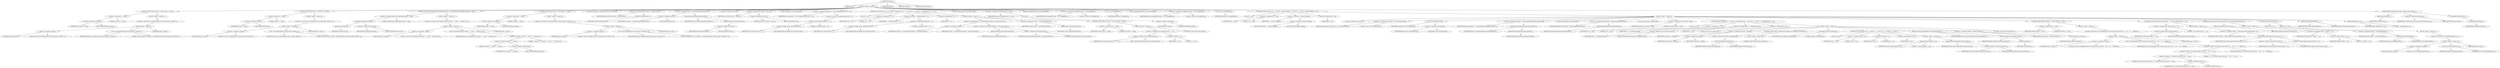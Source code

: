 digraph "execute" {  
"36" [label = <(METHOD,execute)<SUB>55</SUB>> ]
"4" [label = <(PARAM,this)<SUB>55</SUB>> ]
"37" [label = <(BLOCK,&lt;empty&gt;,&lt;empty&gt;)<SUB>55</SUB>> ]
"38" [label = <(CONTROL_STRUCTURE,if (name == null),if (name == null))<SUB>56</SUB>> ]
"39" [label = <(&lt;operator&gt;.equals,name == null)<SUB>56</SUB>> ]
"40" [label = <(&lt;operator&gt;.fieldAccess,this.name)<SUB>56</SUB>> ]
"41" [label = <(IDENTIFIER,this,name == null)<SUB>56</SUB>> ]
"42" [label = <(FIELD_IDENTIFIER,name,name)<SUB>56</SUB>> ]
"43" [label = <(LITERAL,null,name == null)<SUB>56</SUB>> ]
"44" [label = <(BLOCK,&lt;empty&gt;,&lt;empty&gt;)<SUB>56</SUB>> ]
"45" [label = <(&lt;operator&gt;.throw,throw new BuildException(&quot;Missing 'property' attribute!&quot;);)<SUB>57</SUB>> ]
"46" [label = <(BLOCK,&lt;empty&gt;,&lt;empty&gt;)<SUB>57</SUB>> ]
"47" [label = <(&lt;operator&gt;.assignment,&lt;empty&gt;)> ]
"48" [label = <(IDENTIFIER,$obj0,&lt;empty&gt;)> ]
"49" [label = <(&lt;operator&gt;.alloc,new BuildException(&quot;Missing 'property' attribute!&quot;))<SUB>57</SUB>> ]
"50" [label = <(&lt;init&gt;,new BuildException(&quot;Missing 'property' attribute!&quot;))<SUB>57</SUB>> ]
"51" [label = <(IDENTIFIER,$obj0,new BuildException(&quot;Missing 'property' attribute!&quot;))> ]
"52" [label = <(LITERAL,&quot;Missing 'property' attribute!&quot;,new BuildException(&quot;Missing 'property' attribute!&quot;))<SUB>57</SUB>> ]
"53" [label = <(IDENTIFIER,$obj0,&lt;empty&gt;)> ]
"54" [label = <(CONTROL_STRUCTURE,if (dir == null),if (dir == null))<SUB>59</SUB>> ]
"55" [label = <(&lt;operator&gt;.equals,dir == null)<SUB>59</SUB>> ]
"56" [label = <(&lt;operator&gt;.fieldAccess,this.dir)<SUB>59</SUB>> ]
"57" [label = <(IDENTIFIER,this,dir == null)<SUB>59</SUB>> ]
"58" [label = <(FIELD_IDENTIFIER,dir,dir)<SUB>59</SUB>> ]
"59" [label = <(LITERAL,null,dir == null)<SUB>59</SUB>> ]
"60" [label = <(BLOCK,&lt;empty&gt;,&lt;empty&gt;)<SUB>59</SUB>> ]
"61" [label = <(&lt;operator&gt;.throw,throw new BuildException(&quot;Missing 'jarfile' attribute!&quot;);)<SUB>60</SUB>> ]
"62" [label = <(BLOCK,&lt;empty&gt;,&lt;empty&gt;)<SUB>60</SUB>> ]
"63" [label = <(&lt;operator&gt;.assignment,&lt;empty&gt;)> ]
"64" [label = <(IDENTIFIER,$obj1,&lt;empty&gt;)> ]
"65" [label = <(&lt;operator&gt;.alloc,new BuildException(&quot;Missing 'jarfile' attribute!&quot;))<SUB>60</SUB>> ]
"66" [label = <(&lt;init&gt;,new BuildException(&quot;Missing 'jarfile' attribute!&quot;))<SUB>60</SUB>> ]
"67" [label = <(IDENTIFIER,$obj1,new BuildException(&quot;Missing 'jarfile' attribute!&quot;))> ]
"68" [label = <(LITERAL,&quot;Missing 'jarfile' attribute!&quot;,new BuildException(&quot;Missing 'jarfile' attribute!&quot;))<SUB>60</SUB>> ]
"69" [label = <(IDENTIFIER,$obj1,&lt;empty&gt;)> ]
"70" [label = <(CONTROL_STRUCTURE,if (getProject().getProperty(name) != null),if (getProject().getProperty(name) != null))<SUB>62</SUB>> ]
"71" [label = <(&lt;operator&gt;.notEquals,getProject().getProperty(name) != null)<SUB>62</SUB>> ]
"72" [label = <(getProperty,getProperty(name))<SUB>62</SUB>> ]
"73" [label = <(getProject,getProject())<SUB>62</SUB>> ]
"3" [label = <(IDENTIFIER,this,getProject())<SUB>62</SUB>> ]
"74" [label = <(&lt;operator&gt;.fieldAccess,this.name)<SUB>62</SUB>> ]
"75" [label = <(IDENTIFIER,this,getProperty(name))<SUB>62</SUB>> ]
"76" [label = <(FIELD_IDENTIFIER,name,name)<SUB>62</SUB>> ]
"77" [label = <(LITERAL,null,getProject().getProperty(name) != null)<SUB>62</SUB>> ]
"78" [label = <(BLOCK,&lt;empty&gt;,&lt;empty&gt;)<SUB>62</SUB>> ]
"79" [label = <(&lt;operator&gt;.throw,throw new BuildException(&quot;Property '&quot; + name + &quot;' already set!&quot;);)<SUB>63</SUB>> ]
"80" [label = <(BLOCK,&lt;empty&gt;,&lt;empty&gt;)<SUB>63</SUB>> ]
"81" [label = <(&lt;operator&gt;.assignment,&lt;empty&gt;)> ]
"82" [label = <(IDENTIFIER,$obj2,&lt;empty&gt;)> ]
"83" [label = <(&lt;operator&gt;.alloc,new BuildException(&quot;Property '&quot; + name + &quot;' already set!&quot;))<SUB>63</SUB>> ]
"84" [label = <(&lt;init&gt;,new BuildException(&quot;Property '&quot; + name + &quot;' already set!&quot;))<SUB>63</SUB>> ]
"85" [label = <(IDENTIFIER,$obj2,new BuildException(&quot;Property '&quot; + name + &quot;' already set!&quot;))> ]
"86" [label = <(&lt;operator&gt;.addition,&quot;Property '&quot; + name + &quot;' already set!&quot;)<SUB>63</SUB>> ]
"87" [label = <(&lt;operator&gt;.addition,&quot;Property '&quot; + name)<SUB>63</SUB>> ]
"88" [label = <(LITERAL,&quot;Property '&quot;,&quot;Property '&quot; + name)<SUB>63</SUB>> ]
"89" [label = <(&lt;operator&gt;.fieldAccess,this.name)<SUB>63</SUB>> ]
"90" [label = <(IDENTIFIER,this,&quot;Property '&quot; + name)<SUB>63</SUB>> ]
"91" [label = <(FIELD_IDENTIFIER,name,name)<SUB>63</SUB>> ]
"92" [label = <(LITERAL,&quot;' already set!&quot;,&quot;Property '&quot; + name + &quot;' already set!&quot;)<SUB>63</SUB>> ]
"93" [label = <(IDENTIFIER,$obj2,&lt;empty&gt;)> ]
"94" [label = <(CONTROL_STRUCTURE,if (path == null),if (path == null))<SUB>65</SUB>> ]
"95" [label = <(&lt;operator&gt;.equals,path == null)<SUB>65</SUB>> ]
"96" [label = <(&lt;operator&gt;.fieldAccess,this.path)<SUB>65</SUB>> ]
"97" [label = <(IDENTIFIER,this,path == null)<SUB>65</SUB>> ]
"98" [label = <(FIELD_IDENTIFIER,path,path)<SUB>65</SUB>> ]
"99" [label = <(LITERAL,null,path == null)<SUB>65</SUB>> ]
"100" [label = <(BLOCK,&lt;empty&gt;,&lt;empty&gt;)<SUB>65</SUB>> ]
"101" [label = <(&lt;operator&gt;.throw,throw new BuildException(&quot;Missing nested &lt;classpath&gt;!&quot;);)<SUB>66</SUB>> ]
"102" [label = <(BLOCK,&lt;empty&gt;,&lt;empty&gt;)<SUB>66</SUB>> ]
"103" [label = <(&lt;operator&gt;.assignment,&lt;empty&gt;)> ]
"104" [label = <(IDENTIFIER,$obj3,&lt;empty&gt;)> ]
"105" [label = <(&lt;operator&gt;.alloc,new BuildException(&quot;Missing nested &lt;classpath&gt;!&quot;))<SUB>66</SUB>> ]
"106" [label = <(&lt;init&gt;,new BuildException(&quot;Missing nested &lt;classpath&gt;!&quot;))<SUB>66</SUB>> ]
"107" [label = <(IDENTIFIER,$obj3,new BuildException(&quot;Missing nested &lt;classpath&gt;!&quot;))> ]
"108" [label = <(LITERAL,&quot;Missing nested &lt;classpath&gt;!&quot;,new BuildException(&quot;Missing nested &lt;classpath&gt;!&quot;))<SUB>66</SUB>> ]
"109" [label = <(IDENTIFIER,$obj3,&lt;empty&gt;)> ]
"110" [label = <(LOCAL,FileUtils fileUtils: org.apache.tools.ant.util.FileUtils)> ]
"111" [label = <(&lt;operator&gt;.assignment,FileUtils fileUtils = getFileUtils())<SUB>70</SUB>> ]
"112" [label = <(IDENTIFIER,fileUtils,FileUtils fileUtils = getFileUtils())<SUB>70</SUB>> ]
"113" [label = <(getFileUtils,getFileUtils())<SUB>70</SUB>> ]
"114" [label = <(IDENTIFIER,FileUtils,getFileUtils())<SUB>70</SUB>> ]
"115" [label = <(&lt;operator&gt;.assignment,this.dir = normalize(dir.getAbsolutePath()))<SUB>71</SUB>> ]
"116" [label = <(&lt;operator&gt;.fieldAccess,this.dir)<SUB>71</SUB>> ]
"117" [label = <(IDENTIFIER,this,this.dir = normalize(dir.getAbsolutePath()))<SUB>71</SUB>> ]
"118" [label = <(FIELD_IDENTIFIER,dir,dir)<SUB>71</SUB>> ]
"119" [label = <(normalize,normalize(dir.getAbsolutePath()))<SUB>71</SUB>> ]
"120" [label = <(IDENTIFIER,fileUtils,normalize(dir.getAbsolutePath()))<SUB>71</SUB>> ]
"121" [label = <(getAbsolutePath,dir.getAbsolutePath())<SUB>71</SUB>> ]
"122" [label = <(&lt;operator&gt;.fieldAccess,this.dir)<SUB>71</SUB>> ]
"123" [label = <(IDENTIFIER,this,dir.getAbsolutePath())<SUB>71</SUB>> ]
"124" [label = <(FIELD_IDENTIFIER,dir,dir)<SUB>71</SUB>> ]
"125" [label = <(LOCAL,File currDir: java.io.File)> ]
"126" [label = <(&lt;operator&gt;.assignment,File currDir = this.dir)<SUB>75</SUB>> ]
"127" [label = <(IDENTIFIER,currDir,File currDir = this.dir)<SUB>75</SUB>> ]
"128" [label = <(&lt;operator&gt;.fieldAccess,this.dir)<SUB>75</SUB>> ]
"129" [label = <(IDENTIFIER,this,File currDir = this.dir)<SUB>75</SUB>> ]
"130" [label = <(FIELD_IDENTIFIER,dir,dir)<SUB>75</SUB>> ]
"131" [label = <(LOCAL,String[] dirs: java.lang.String[])> ]
"132" [label = <(&lt;operator&gt;.assignment,String[] dirs = new String[maxParentLevels + 1])<SUB>76</SUB>> ]
"133" [label = <(IDENTIFIER,dirs,String[] dirs = new String[maxParentLevels + 1])<SUB>76</SUB>> ]
"134" [label = <(&lt;operator&gt;.alloc,new String[maxParentLevels + 1])> ]
"135" [label = <(&lt;operator&gt;.addition,maxParentLevels + 1)<SUB>76</SUB>> ]
"136" [label = <(&lt;operator&gt;.fieldAccess,this.maxParentLevels)<SUB>76</SUB>> ]
"137" [label = <(IDENTIFIER,this,maxParentLevels + 1)<SUB>76</SUB>> ]
"138" [label = <(FIELD_IDENTIFIER,maxParentLevels,maxParentLevels)<SUB>76</SUB>> ]
"139" [label = <(LITERAL,1,maxParentLevels + 1)<SUB>76</SUB>> ]
"140" [label = <(CONTROL_STRUCTURE,for (int i = 0; Some(i &lt; maxParentLevels + 1); ++i),for (int i = 0; Some(i &lt; maxParentLevels + 1); ++i))<SUB>77</SUB>> ]
"141" [label = <(LOCAL,int i: int)> ]
"142" [label = <(&lt;operator&gt;.assignment,int i = 0)<SUB>77</SUB>> ]
"143" [label = <(IDENTIFIER,i,int i = 0)<SUB>77</SUB>> ]
"144" [label = <(LITERAL,0,int i = 0)<SUB>77</SUB>> ]
"145" [label = <(&lt;operator&gt;.lessThan,i &lt; maxParentLevels + 1)<SUB>77</SUB>> ]
"146" [label = <(IDENTIFIER,i,i &lt; maxParentLevels + 1)<SUB>77</SUB>> ]
"147" [label = <(&lt;operator&gt;.addition,maxParentLevels + 1)<SUB>77</SUB>> ]
"148" [label = <(&lt;operator&gt;.fieldAccess,this.maxParentLevels)<SUB>77</SUB>> ]
"149" [label = <(IDENTIFIER,this,maxParentLevels + 1)<SUB>77</SUB>> ]
"150" [label = <(FIELD_IDENTIFIER,maxParentLevels,maxParentLevels)<SUB>77</SUB>> ]
"151" [label = <(LITERAL,1,maxParentLevels + 1)<SUB>77</SUB>> ]
"152" [label = <(&lt;operator&gt;.preIncrement,++i)<SUB>77</SUB>> ]
"153" [label = <(IDENTIFIER,i,++i)<SUB>77</SUB>> ]
"154" [label = <(BLOCK,&lt;empty&gt;,&lt;empty&gt;)<SUB>77</SUB>> ]
"155" [label = <(&lt;operator&gt;.assignment,dirs[i] = currDir.getAbsolutePath() + File.separatorChar)<SUB>78</SUB>> ]
"156" [label = <(&lt;operator&gt;.indexAccess,dirs[i])<SUB>78</SUB>> ]
"157" [label = <(IDENTIFIER,dirs,dirs[i] = currDir.getAbsolutePath() + File.separatorChar)<SUB>78</SUB>> ]
"158" [label = <(IDENTIFIER,i,dirs[i] = currDir.getAbsolutePath() + File.separatorChar)<SUB>78</SUB>> ]
"159" [label = <(&lt;operator&gt;.addition,currDir.getAbsolutePath() + File.separatorChar)<SUB>78</SUB>> ]
"160" [label = <(getAbsolutePath,currDir.getAbsolutePath())<SUB>78</SUB>> ]
"161" [label = <(IDENTIFIER,currDir,currDir.getAbsolutePath())<SUB>78</SUB>> ]
"162" [label = <(&lt;operator&gt;.fieldAccess,File.separatorChar)<SUB>78</SUB>> ]
"163" [label = <(IDENTIFIER,File,currDir.getAbsolutePath() + File.separatorChar)<SUB>78</SUB>> ]
"164" [label = <(FIELD_IDENTIFIER,separatorChar,separatorChar)<SUB>78</SUB>> ]
"165" [label = <(&lt;operator&gt;.assignment,currDir = currDir.getParentFile())<SUB>79</SUB>> ]
"166" [label = <(IDENTIFIER,currDir,currDir = currDir.getParentFile())<SUB>79</SUB>> ]
"167" [label = <(getParentFile,currDir.getParentFile())<SUB>79</SUB>> ]
"168" [label = <(IDENTIFIER,currDir,currDir.getParentFile())<SUB>79</SUB>> ]
"169" [label = <(CONTROL_STRUCTURE,if (currDir == null),if (currDir == null))<SUB>80</SUB>> ]
"170" [label = <(&lt;operator&gt;.equals,currDir == null)<SUB>80</SUB>> ]
"171" [label = <(IDENTIFIER,currDir,currDir == null)<SUB>80</SUB>> ]
"172" [label = <(LITERAL,null,currDir == null)<SUB>80</SUB>> ]
"173" [label = <(BLOCK,&lt;empty&gt;,&lt;empty&gt;)<SUB>80</SUB>> ]
"174" [label = <(&lt;operator&gt;.assignment,this.maxParentLevels = i + 1)<SUB>81</SUB>> ]
"175" [label = <(&lt;operator&gt;.fieldAccess,this.maxParentLevels)<SUB>81</SUB>> ]
"176" [label = <(IDENTIFIER,this,this.maxParentLevels = i + 1)<SUB>81</SUB>> ]
"177" [label = <(FIELD_IDENTIFIER,maxParentLevels,maxParentLevels)<SUB>81</SUB>> ]
"178" [label = <(&lt;operator&gt;.addition,i + 1)<SUB>81</SUB>> ]
"179" [label = <(IDENTIFIER,i,i + 1)<SUB>81</SUB>> ]
"180" [label = <(LITERAL,1,i + 1)<SUB>81</SUB>> ]
"181" [label = <(CONTROL_STRUCTURE,break;,break;)<SUB>82</SUB>> ]
"182" [label = <(LOCAL,String[] elements: java.lang.String[])> ]
"183" [label = <(&lt;operator&gt;.assignment,String[] elements = list())<SUB>86</SUB>> ]
"184" [label = <(IDENTIFIER,elements,String[] elements = list())<SUB>86</SUB>> ]
"185" [label = <(list,list())<SUB>86</SUB>> ]
"186" [label = <(&lt;operator&gt;.fieldAccess,this.path)<SUB>86</SUB>> ]
"187" [label = <(IDENTIFIER,this,list())<SUB>86</SUB>> ]
"188" [label = <(FIELD_IDENTIFIER,path,path)<SUB>86</SUB>> ]
"6" [label = <(LOCAL,StringBuffer buffer: java.lang.StringBuffer)> ]
"189" [label = <(&lt;operator&gt;.assignment,StringBuffer buffer = new StringBuffer())<SUB>87</SUB>> ]
"190" [label = <(IDENTIFIER,buffer,StringBuffer buffer = new StringBuffer())<SUB>87</SUB>> ]
"191" [label = <(&lt;operator&gt;.alloc,new StringBuffer())<SUB>87</SUB>> ]
"192" [label = <(&lt;init&gt;,new StringBuffer())<SUB>87</SUB>> ]
"5" [label = <(IDENTIFIER,buffer,new StringBuffer())<SUB>87</SUB>> ]
"8" [label = <(LOCAL,StringBuffer element: java.lang.StringBuffer)> ]
"193" [label = <(&lt;operator&gt;.assignment,StringBuffer element = new StringBuffer())<SUB>88</SUB>> ]
"194" [label = <(IDENTIFIER,element,StringBuffer element = new StringBuffer())<SUB>88</SUB>> ]
"195" [label = <(&lt;operator&gt;.alloc,new StringBuffer())<SUB>88</SUB>> ]
"196" [label = <(&lt;init&gt;,new StringBuffer())<SUB>88</SUB>> ]
"7" [label = <(IDENTIFIER,element,new StringBuffer())<SUB>88</SUB>> ]
"197" [label = <(CONTROL_STRUCTURE,for (int i = 0; Some(i &lt; elements.length); ++i),for (int i = 0; Some(i &lt; elements.length); ++i))<SUB>89</SUB>> ]
"198" [label = <(LOCAL,int i: int)> ]
"199" [label = <(&lt;operator&gt;.assignment,int i = 0)<SUB>89</SUB>> ]
"200" [label = <(IDENTIFIER,i,int i = 0)<SUB>89</SUB>> ]
"201" [label = <(LITERAL,0,int i = 0)<SUB>89</SUB>> ]
"202" [label = <(&lt;operator&gt;.lessThan,i &lt; elements.length)<SUB>89</SUB>> ]
"203" [label = <(IDENTIFIER,i,i &lt; elements.length)<SUB>89</SUB>> ]
"204" [label = <(&lt;operator&gt;.fieldAccess,elements.length)<SUB>89</SUB>> ]
"205" [label = <(IDENTIFIER,elements,i &lt; elements.length)<SUB>89</SUB>> ]
"206" [label = <(FIELD_IDENTIFIER,length,length)<SUB>89</SUB>> ]
"207" [label = <(&lt;operator&gt;.preIncrement,++i)<SUB>89</SUB>> ]
"208" [label = <(IDENTIFIER,i,++i)<SUB>89</SUB>> ]
"209" [label = <(BLOCK,&lt;empty&gt;,&lt;empty&gt;)<SUB>89</SUB>> ]
"10" [label = <(LOCAL,File pathEntry: java.io.File)> ]
"210" [label = <(&lt;operator&gt;.assignment,File pathEntry = new File(elements[i]))<SUB>91</SUB>> ]
"211" [label = <(IDENTIFIER,pathEntry,File pathEntry = new File(elements[i]))<SUB>91</SUB>> ]
"212" [label = <(&lt;operator&gt;.alloc,new File(elements[i]))<SUB>91</SUB>> ]
"213" [label = <(&lt;init&gt;,new File(elements[i]))<SUB>91</SUB>> ]
"9" [label = <(IDENTIFIER,pathEntry,new File(elements[i]))<SUB>91</SUB>> ]
"214" [label = <(&lt;operator&gt;.indexAccess,elements[i])<SUB>91</SUB>> ]
"215" [label = <(IDENTIFIER,elements,new File(elements[i]))<SUB>91</SUB>> ]
"216" [label = <(IDENTIFIER,i,new File(elements[i]))<SUB>91</SUB>> ]
"217" [label = <(&lt;operator&gt;.assignment,pathEntry = normalize(pathEntry.getAbsolutePath()))<SUB>92</SUB>> ]
"218" [label = <(IDENTIFIER,pathEntry,pathEntry = normalize(pathEntry.getAbsolutePath()))<SUB>92</SUB>> ]
"219" [label = <(normalize,normalize(pathEntry.getAbsolutePath()))<SUB>92</SUB>> ]
"220" [label = <(IDENTIFIER,fileUtils,normalize(pathEntry.getAbsolutePath()))<SUB>92</SUB>> ]
"221" [label = <(getAbsolutePath,pathEntry.getAbsolutePath())<SUB>92</SUB>> ]
"222" [label = <(IDENTIFIER,pathEntry,pathEntry.getAbsolutePath())<SUB>92</SUB>> ]
"223" [label = <(LOCAL,String fullPath: java.lang.String)> ]
"224" [label = <(&lt;operator&gt;.assignment,String fullPath = pathEntry.getAbsolutePath())<SUB>93</SUB>> ]
"225" [label = <(IDENTIFIER,fullPath,String fullPath = pathEntry.getAbsolutePath())<SUB>93</SUB>> ]
"226" [label = <(getAbsolutePath,pathEntry.getAbsolutePath())<SUB>93</SUB>> ]
"227" [label = <(IDENTIFIER,pathEntry,pathEntry.getAbsolutePath())<SUB>93</SUB>> ]
"228" [label = <(LOCAL,String relPath: java.lang.String)> ]
"229" [label = <(&lt;operator&gt;.assignment,String relPath = null)<SUB>97</SUB>> ]
"230" [label = <(IDENTIFIER,relPath,String relPath = null)<SUB>97</SUB>> ]
"231" [label = <(LITERAL,null,String relPath = null)<SUB>97</SUB>> ]
"232" [label = <(CONTROL_STRUCTURE,for (int j = 0; Some(j &lt;= maxParentLevels); ++j),for (int j = 0; Some(j &lt;= maxParentLevels); ++j))<SUB>98</SUB>> ]
"233" [label = <(LOCAL,int j: int)> ]
"234" [label = <(&lt;operator&gt;.assignment,int j = 0)<SUB>98</SUB>> ]
"235" [label = <(IDENTIFIER,j,int j = 0)<SUB>98</SUB>> ]
"236" [label = <(LITERAL,0,int j = 0)<SUB>98</SUB>> ]
"237" [label = <(&lt;operator&gt;.lessEqualsThan,j &lt;= maxParentLevels)<SUB>98</SUB>> ]
"238" [label = <(IDENTIFIER,j,j &lt;= maxParentLevels)<SUB>98</SUB>> ]
"239" [label = <(&lt;operator&gt;.fieldAccess,this.maxParentLevels)<SUB>98</SUB>> ]
"240" [label = <(IDENTIFIER,this,j &lt;= maxParentLevels)<SUB>98</SUB>> ]
"241" [label = <(FIELD_IDENTIFIER,maxParentLevels,maxParentLevels)<SUB>98</SUB>> ]
"242" [label = <(&lt;operator&gt;.preIncrement,++j)<SUB>98</SUB>> ]
"243" [label = <(IDENTIFIER,j,++j)<SUB>98</SUB>> ]
"244" [label = <(BLOCK,&lt;empty&gt;,&lt;empty&gt;)<SUB>98</SUB>> ]
"245" [label = <(LOCAL,String dir: java.lang.String)> ]
"246" [label = <(&lt;operator&gt;.assignment,String dir = dirs[j])<SUB>99</SUB>> ]
"247" [label = <(IDENTIFIER,dir,String dir = dirs[j])<SUB>99</SUB>> ]
"248" [label = <(&lt;operator&gt;.indexAccess,dirs[j])<SUB>99</SUB>> ]
"249" [label = <(IDENTIFIER,dirs,String dir = dirs[j])<SUB>99</SUB>> ]
"250" [label = <(IDENTIFIER,j,String dir = dirs[j])<SUB>99</SUB>> ]
"251" [label = <(CONTROL_STRUCTURE,if (!fullPath.startsWith(dir)),if (!fullPath.startsWith(dir)))<SUB>100</SUB>> ]
"252" [label = <(&lt;operator&gt;.logicalNot,!fullPath.startsWith(dir))<SUB>100</SUB>> ]
"253" [label = <(startsWith,fullPath.startsWith(dir))<SUB>100</SUB>> ]
"254" [label = <(IDENTIFIER,fullPath,fullPath.startsWith(dir))<SUB>100</SUB>> ]
"255" [label = <(IDENTIFIER,dir,fullPath.startsWith(dir))<SUB>100</SUB>> ]
"256" [label = <(BLOCK,&lt;empty&gt;,&lt;empty&gt;)<SUB>100</SUB>> ]
"257" [label = <(CONTROL_STRUCTURE,continue;,continue;)<SUB>101</SUB>> ]
"258" [label = <(setLength,element.setLength(0))<SUB>106</SUB>> ]
"259" [label = <(IDENTIFIER,element,element.setLength(0))<SUB>106</SUB>> ]
"260" [label = <(LITERAL,0,element.setLength(0))<SUB>106</SUB>> ]
"261" [label = <(CONTROL_STRUCTURE,for (int k = 0; Some(k &lt; j); ++k),for (int k = 0; Some(k &lt; j); ++k))<SUB>107</SUB>> ]
"262" [label = <(LOCAL,int k: int)> ]
"263" [label = <(&lt;operator&gt;.assignment,int k = 0)<SUB>107</SUB>> ]
"264" [label = <(IDENTIFIER,k,int k = 0)<SUB>107</SUB>> ]
"265" [label = <(LITERAL,0,int k = 0)<SUB>107</SUB>> ]
"266" [label = <(&lt;operator&gt;.lessThan,k &lt; j)<SUB>107</SUB>> ]
"267" [label = <(IDENTIFIER,k,k &lt; j)<SUB>107</SUB>> ]
"268" [label = <(IDENTIFIER,j,k &lt; j)<SUB>107</SUB>> ]
"269" [label = <(&lt;operator&gt;.preIncrement,++k)<SUB>107</SUB>> ]
"270" [label = <(IDENTIFIER,k,++k)<SUB>107</SUB>> ]
"271" [label = <(BLOCK,&lt;empty&gt;,&lt;empty&gt;)<SUB>107</SUB>> ]
"272" [label = <(append,element.append(&quot;..&quot;))<SUB>108</SUB>> ]
"273" [label = <(IDENTIFIER,element,element.append(&quot;..&quot;))<SUB>108</SUB>> ]
"274" [label = <(LITERAL,&quot;..&quot;,element.append(&quot;..&quot;))<SUB>108</SUB>> ]
"275" [label = <(append,element.append(File.separatorChar))<SUB>109</SUB>> ]
"276" [label = <(IDENTIFIER,element,element.append(File.separatorChar))<SUB>109</SUB>> ]
"277" [label = <(&lt;operator&gt;.fieldAccess,File.separatorChar)<SUB>109</SUB>> ]
"278" [label = <(IDENTIFIER,File,element.append(File.separatorChar))<SUB>109</SUB>> ]
"279" [label = <(FIELD_IDENTIFIER,separatorChar,separatorChar)<SUB>109</SUB>> ]
"280" [label = <(append,element.append(fullPath.substring(dir.length())))<SUB>111</SUB>> ]
"281" [label = <(IDENTIFIER,element,element.append(fullPath.substring(dir.length())))<SUB>111</SUB>> ]
"282" [label = <(substring,fullPath.substring(dir.length()))<SUB>111</SUB>> ]
"283" [label = <(IDENTIFIER,fullPath,fullPath.substring(dir.length()))<SUB>111</SUB>> ]
"284" [label = <(length,dir.length())<SUB>111</SUB>> ]
"285" [label = <(IDENTIFIER,dir,dir.length())<SUB>111</SUB>> ]
"286" [label = <(&lt;operator&gt;.assignment,relPath = element.toString())<SUB>112</SUB>> ]
"287" [label = <(IDENTIFIER,relPath,relPath = element.toString())<SUB>112</SUB>> ]
"288" [label = <(toString,element.toString())<SUB>112</SUB>> ]
"289" [label = <(IDENTIFIER,element,element.toString())<SUB>112</SUB>> ]
"290" [label = <(CONTROL_STRUCTURE,break;,break;)<SUB>113</SUB>> ]
"291" [label = <(CONTROL_STRUCTURE,if (relPath == null),if (relPath == null))<SUB>117</SUB>> ]
"292" [label = <(&lt;operator&gt;.equals,relPath == null)<SUB>117</SUB>> ]
"293" [label = <(IDENTIFIER,relPath,relPath == null)<SUB>117</SUB>> ]
"294" [label = <(LITERAL,null,relPath == null)<SUB>117</SUB>> ]
"295" [label = <(BLOCK,&lt;empty&gt;,&lt;empty&gt;)<SUB>117</SUB>> ]
"296" [label = <(&lt;operator&gt;.throw,throw new BuildException(&quot;No suitable relative path from &quot; + dir + &quot; to &quot; + fullPath);)<SUB>118</SUB>> ]
"297" [label = <(BLOCK,&lt;empty&gt;,&lt;empty&gt;)<SUB>118</SUB>> ]
"298" [label = <(&lt;operator&gt;.assignment,&lt;empty&gt;)> ]
"299" [label = <(IDENTIFIER,$obj7,&lt;empty&gt;)> ]
"300" [label = <(&lt;operator&gt;.alloc,new BuildException(&quot;No suitable relative path from &quot; + dir + &quot; to &quot; + fullPath))<SUB>118</SUB>> ]
"301" [label = <(&lt;init&gt;,new BuildException(&quot;No suitable relative path from &quot; + dir + &quot; to &quot; + fullPath))<SUB>118</SUB>> ]
"302" [label = <(IDENTIFIER,$obj7,new BuildException(&quot;No suitable relative path from &quot; + dir + &quot; to &quot; + fullPath))> ]
"303" [label = <(&lt;operator&gt;.addition,&quot;No suitable relative path from &quot; + dir + &quot; to &quot; + fullPath)<SUB>119</SUB>> ]
"304" [label = <(&lt;operator&gt;.addition,&quot;No suitable relative path from &quot; + dir + &quot; to &quot;)<SUB>119</SUB>> ]
"305" [label = <(&lt;operator&gt;.addition,&quot;No suitable relative path from &quot; + dir)<SUB>119</SUB>> ]
"306" [label = <(LITERAL,&quot;No suitable relative path from &quot;,&quot;No suitable relative path from &quot; + dir)<SUB>119</SUB>> ]
"307" [label = <(&lt;operator&gt;.fieldAccess,this.dir)<SUB>120</SUB>> ]
"308" [label = <(IDENTIFIER,this,&quot;No suitable relative path from &quot; + dir)<SUB>120</SUB>> ]
"309" [label = <(FIELD_IDENTIFIER,dir,dir)<SUB>120</SUB>> ]
"310" [label = <(LITERAL,&quot; to &quot;,&quot;No suitable relative path from &quot; + dir + &quot; to &quot;)<SUB>120</SUB>> ]
"311" [label = <(IDENTIFIER,fullPath,&quot;No suitable relative path from &quot; + dir + &quot; to &quot; + fullPath)<SUB>120</SUB>> ]
"312" [label = <(IDENTIFIER,$obj7,&lt;empty&gt;)> ]
"313" [label = <(CONTROL_STRUCTURE,if (File.separatorChar != '/'),if (File.separatorChar != '/'))<SUB>126</SUB>> ]
"314" [label = <(&lt;operator&gt;.notEquals,File.separatorChar != '/')<SUB>126</SUB>> ]
"315" [label = <(&lt;operator&gt;.fieldAccess,File.separatorChar)<SUB>126</SUB>> ]
"316" [label = <(IDENTIFIER,File,File.separatorChar != '/')<SUB>126</SUB>> ]
"317" [label = <(FIELD_IDENTIFIER,separatorChar,separatorChar)<SUB>126</SUB>> ]
"318" [label = <(LITERAL,'/',File.separatorChar != '/')<SUB>126</SUB>> ]
"319" [label = <(BLOCK,&lt;empty&gt;,&lt;empty&gt;)<SUB>126</SUB>> ]
"320" [label = <(&lt;operator&gt;.assignment,relPath = relPath.replace(File.separatorChar, '/'))<SUB>127</SUB>> ]
"321" [label = <(IDENTIFIER,relPath,relPath = relPath.replace(File.separatorChar, '/'))<SUB>127</SUB>> ]
"322" [label = <(replace,relPath.replace(File.separatorChar, '/'))<SUB>127</SUB>> ]
"323" [label = <(IDENTIFIER,relPath,relPath.replace(File.separatorChar, '/'))<SUB>127</SUB>> ]
"324" [label = <(&lt;operator&gt;.fieldAccess,File.separatorChar)<SUB>127</SUB>> ]
"325" [label = <(IDENTIFIER,File,relPath.replace(File.separatorChar, '/'))<SUB>127</SUB>> ]
"326" [label = <(FIELD_IDENTIFIER,separatorChar,separatorChar)<SUB>127</SUB>> ]
"327" [label = <(LITERAL,'/',relPath.replace(File.separatorChar, '/'))<SUB>127</SUB>> ]
"328" [label = <(CONTROL_STRUCTURE,if (pathEntry.isDirectory()),if (pathEntry.isDirectory()))<SUB>129</SUB>> ]
"329" [label = <(isDirectory,pathEntry.isDirectory())<SUB>129</SUB>> ]
"330" [label = <(IDENTIFIER,pathEntry,pathEntry.isDirectory())<SUB>129</SUB>> ]
"331" [label = <(BLOCK,&lt;empty&gt;,&lt;empty&gt;)<SUB>129</SUB>> ]
"332" [label = <(&lt;operator&gt;.assignment,relPath = relPath + '/')<SUB>130</SUB>> ]
"333" [label = <(IDENTIFIER,relPath,relPath = relPath + '/')<SUB>130</SUB>> ]
"334" [label = <(&lt;operator&gt;.addition,relPath + '/')<SUB>130</SUB>> ]
"335" [label = <(IDENTIFIER,relPath,relPath + '/')<SUB>130</SUB>> ]
"336" [label = <(LITERAL,'/',relPath + '/')<SUB>130</SUB>> ]
"337" [label = <(CONTROL_STRUCTURE,try,try)<SUB>132</SUB>> ]
"338" [label = <(BLOCK,try,try)<SUB>132</SUB>> ]
"339" [label = <(&lt;operator&gt;.assignment,relPath = encodeURI(relPath))<SUB>133</SUB>> ]
"340" [label = <(IDENTIFIER,relPath,relPath = encodeURI(relPath))<SUB>133</SUB>> ]
"341" [label = <(encodeURI,encodeURI(relPath))<SUB>133</SUB>> ]
"342" [label = <(IDENTIFIER,Locator,encodeURI(relPath))<SUB>133</SUB>> ]
"343" [label = <(IDENTIFIER,relPath,encodeURI(relPath))<SUB>133</SUB>> ]
"344" [label = <(BLOCK,catch,catch)> ]
"345" [label = <(BLOCK,&lt;empty&gt;,&lt;empty&gt;)<SUB>134</SUB>> ]
"346" [label = <(&lt;operator&gt;.throw,throw new BuildException(exc);)<SUB>135</SUB>> ]
"347" [label = <(BLOCK,&lt;empty&gt;,&lt;empty&gt;)<SUB>135</SUB>> ]
"348" [label = <(&lt;operator&gt;.assignment,&lt;empty&gt;)> ]
"349" [label = <(IDENTIFIER,$obj8,&lt;empty&gt;)> ]
"350" [label = <(&lt;operator&gt;.alloc,new BuildException(exc))<SUB>135</SUB>> ]
"351" [label = <(&lt;init&gt;,new BuildException(exc))<SUB>135</SUB>> ]
"352" [label = <(IDENTIFIER,$obj8,new BuildException(exc))> ]
"353" [label = <(IDENTIFIER,exc,new BuildException(exc))<SUB>135</SUB>> ]
"354" [label = <(IDENTIFIER,$obj8,&lt;empty&gt;)> ]
"355" [label = <(append,buffer.append(relPath))<SUB>137</SUB>> ]
"356" [label = <(IDENTIFIER,buffer,buffer.append(relPath))<SUB>137</SUB>> ]
"357" [label = <(IDENTIFIER,relPath,buffer.append(relPath))<SUB>137</SUB>> ]
"358" [label = <(append,buffer.append(' '))<SUB>138</SUB>> ]
"359" [label = <(IDENTIFIER,buffer,buffer.append(' '))<SUB>138</SUB>> ]
"360" [label = <(LITERAL,' ',buffer.append(' '))<SUB>138</SUB>> ]
"361" [label = <(setNewProperty,setNewProperty(name, buffer.toString().trim()))<SUB>142</SUB>> ]
"362" [label = <(getProject,getProject())<SUB>142</SUB>> ]
"11" [label = <(IDENTIFIER,this,getProject())<SUB>142</SUB>> ]
"363" [label = <(&lt;operator&gt;.fieldAccess,this.name)<SUB>142</SUB>> ]
"364" [label = <(IDENTIFIER,this,setNewProperty(name, buffer.toString().trim()))<SUB>142</SUB>> ]
"365" [label = <(FIELD_IDENTIFIER,name,name)<SUB>142</SUB>> ]
"366" [label = <(trim,buffer.toString().trim())<SUB>142</SUB>> ]
"367" [label = <(toString,buffer.toString())<SUB>142</SUB>> ]
"368" [label = <(IDENTIFIER,buffer,buffer.toString())<SUB>142</SUB>> ]
"369" [label = <(MODIFIER,PUBLIC)> ]
"370" [label = <(MODIFIER,VIRTUAL)> ]
"371" [label = <(METHOD_RETURN,void)<SUB>55</SUB>> ]
  "36" -> "4" 
  "36" -> "37" 
  "36" -> "369" 
  "36" -> "370" 
  "36" -> "371" 
  "37" -> "38" 
  "37" -> "54" 
  "37" -> "70" 
  "37" -> "94" 
  "37" -> "110" 
  "37" -> "111" 
  "37" -> "115" 
  "37" -> "125" 
  "37" -> "126" 
  "37" -> "131" 
  "37" -> "132" 
  "37" -> "140" 
  "37" -> "182" 
  "37" -> "183" 
  "37" -> "6" 
  "37" -> "189" 
  "37" -> "192" 
  "37" -> "8" 
  "37" -> "193" 
  "37" -> "196" 
  "37" -> "197" 
  "37" -> "361" 
  "38" -> "39" 
  "38" -> "44" 
  "39" -> "40" 
  "39" -> "43" 
  "40" -> "41" 
  "40" -> "42" 
  "44" -> "45" 
  "45" -> "46" 
  "46" -> "47" 
  "46" -> "50" 
  "46" -> "53" 
  "47" -> "48" 
  "47" -> "49" 
  "50" -> "51" 
  "50" -> "52" 
  "54" -> "55" 
  "54" -> "60" 
  "55" -> "56" 
  "55" -> "59" 
  "56" -> "57" 
  "56" -> "58" 
  "60" -> "61" 
  "61" -> "62" 
  "62" -> "63" 
  "62" -> "66" 
  "62" -> "69" 
  "63" -> "64" 
  "63" -> "65" 
  "66" -> "67" 
  "66" -> "68" 
  "70" -> "71" 
  "70" -> "78" 
  "71" -> "72" 
  "71" -> "77" 
  "72" -> "73" 
  "72" -> "74" 
  "73" -> "3" 
  "74" -> "75" 
  "74" -> "76" 
  "78" -> "79" 
  "79" -> "80" 
  "80" -> "81" 
  "80" -> "84" 
  "80" -> "93" 
  "81" -> "82" 
  "81" -> "83" 
  "84" -> "85" 
  "84" -> "86" 
  "86" -> "87" 
  "86" -> "92" 
  "87" -> "88" 
  "87" -> "89" 
  "89" -> "90" 
  "89" -> "91" 
  "94" -> "95" 
  "94" -> "100" 
  "95" -> "96" 
  "95" -> "99" 
  "96" -> "97" 
  "96" -> "98" 
  "100" -> "101" 
  "101" -> "102" 
  "102" -> "103" 
  "102" -> "106" 
  "102" -> "109" 
  "103" -> "104" 
  "103" -> "105" 
  "106" -> "107" 
  "106" -> "108" 
  "111" -> "112" 
  "111" -> "113" 
  "113" -> "114" 
  "115" -> "116" 
  "115" -> "119" 
  "116" -> "117" 
  "116" -> "118" 
  "119" -> "120" 
  "119" -> "121" 
  "121" -> "122" 
  "122" -> "123" 
  "122" -> "124" 
  "126" -> "127" 
  "126" -> "128" 
  "128" -> "129" 
  "128" -> "130" 
  "132" -> "133" 
  "132" -> "134" 
  "134" -> "135" 
  "135" -> "136" 
  "135" -> "139" 
  "136" -> "137" 
  "136" -> "138" 
  "140" -> "141" 
  "140" -> "142" 
  "140" -> "145" 
  "140" -> "152" 
  "140" -> "154" 
  "142" -> "143" 
  "142" -> "144" 
  "145" -> "146" 
  "145" -> "147" 
  "147" -> "148" 
  "147" -> "151" 
  "148" -> "149" 
  "148" -> "150" 
  "152" -> "153" 
  "154" -> "155" 
  "154" -> "165" 
  "154" -> "169" 
  "155" -> "156" 
  "155" -> "159" 
  "156" -> "157" 
  "156" -> "158" 
  "159" -> "160" 
  "159" -> "162" 
  "160" -> "161" 
  "162" -> "163" 
  "162" -> "164" 
  "165" -> "166" 
  "165" -> "167" 
  "167" -> "168" 
  "169" -> "170" 
  "169" -> "173" 
  "170" -> "171" 
  "170" -> "172" 
  "173" -> "174" 
  "173" -> "181" 
  "174" -> "175" 
  "174" -> "178" 
  "175" -> "176" 
  "175" -> "177" 
  "178" -> "179" 
  "178" -> "180" 
  "183" -> "184" 
  "183" -> "185" 
  "185" -> "186" 
  "186" -> "187" 
  "186" -> "188" 
  "189" -> "190" 
  "189" -> "191" 
  "192" -> "5" 
  "193" -> "194" 
  "193" -> "195" 
  "196" -> "7" 
  "197" -> "198" 
  "197" -> "199" 
  "197" -> "202" 
  "197" -> "207" 
  "197" -> "209" 
  "199" -> "200" 
  "199" -> "201" 
  "202" -> "203" 
  "202" -> "204" 
  "204" -> "205" 
  "204" -> "206" 
  "207" -> "208" 
  "209" -> "10" 
  "209" -> "210" 
  "209" -> "213" 
  "209" -> "217" 
  "209" -> "223" 
  "209" -> "224" 
  "209" -> "228" 
  "209" -> "229" 
  "209" -> "232" 
  "209" -> "291" 
  "209" -> "313" 
  "209" -> "328" 
  "209" -> "337" 
  "209" -> "355" 
  "209" -> "358" 
  "210" -> "211" 
  "210" -> "212" 
  "213" -> "9" 
  "213" -> "214" 
  "214" -> "215" 
  "214" -> "216" 
  "217" -> "218" 
  "217" -> "219" 
  "219" -> "220" 
  "219" -> "221" 
  "221" -> "222" 
  "224" -> "225" 
  "224" -> "226" 
  "226" -> "227" 
  "229" -> "230" 
  "229" -> "231" 
  "232" -> "233" 
  "232" -> "234" 
  "232" -> "237" 
  "232" -> "242" 
  "232" -> "244" 
  "234" -> "235" 
  "234" -> "236" 
  "237" -> "238" 
  "237" -> "239" 
  "239" -> "240" 
  "239" -> "241" 
  "242" -> "243" 
  "244" -> "245" 
  "244" -> "246" 
  "244" -> "251" 
  "244" -> "258" 
  "244" -> "261" 
  "244" -> "280" 
  "244" -> "286" 
  "244" -> "290" 
  "246" -> "247" 
  "246" -> "248" 
  "248" -> "249" 
  "248" -> "250" 
  "251" -> "252" 
  "251" -> "256" 
  "252" -> "253" 
  "253" -> "254" 
  "253" -> "255" 
  "256" -> "257" 
  "258" -> "259" 
  "258" -> "260" 
  "261" -> "262" 
  "261" -> "263" 
  "261" -> "266" 
  "261" -> "269" 
  "261" -> "271" 
  "263" -> "264" 
  "263" -> "265" 
  "266" -> "267" 
  "266" -> "268" 
  "269" -> "270" 
  "271" -> "272" 
  "271" -> "275" 
  "272" -> "273" 
  "272" -> "274" 
  "275" -> "276" 
  "275" -> "277" 
  "277" -> "278" 
  "277" -> "279" 
  "280" -> "281" 
  "280" -> "282" 
  "282" -> "283" 
  "282" -> "284" 
  "284" -> "285" 
  "286" -> "287" 
  "286" -> "288" 
  "288" -> "289" 
  "291" -> "292" 
  "291" -> "295" 
  "292" -> "293" 
  "292" -> "294" 
  "295" -> "296" 
  "296" -> "297" 
  "297" -> "298" 
  "297" -> "301" 
  "297" -> "312" 
  "298" -> "299" 
  "298" -> "300" 
  "301" -> "302" 
  "301" -> "303" 
  "303" -> "304" 
  "303" -> "311" 
  "304" -> "305" 
  "304" -> "310" 
  "305" -> "306" 
  "305" -> "307" 
  "307" -> "308" 
  "307" -> "309" 
  "313" -> "314" 
  "313" -> "319" 
  "314" -> "315" 
  "314" -> "318" 
  "315" -> "316" 
  "315" -> "317" 
  "319" -> "320" 
  "320" -> "321" 
  "320" -> "322" 
  "322" -> "323" 
  "322" -> "324" 
  "322" -> "327" 
  "324" -> "325" 
  "324" -> "326" 
  "328" -> "329" 
  "328" -> "331" 
  "329" -> "330" 
  "331" -> "332" 
  "332" -> "333" 
  "332" -> "334" 
  "334" -> "335" 
  "334" -> "336" 
  "337" -> "338" 
  "337" -> "344" 
  "338" -> "339" 
  "339" -> "340" 
  "339" -> "341" 
  "341" -> "342" 
  "341" -> "343" 
  "344" -> "345" 
  "345" -> "346" 
  "346" -> "347" 
  "347" -> "348" 
  "347" -> "351" 
  "347" -> "354" 
  "348" -> "349" 
  "348" -> "350" 
  "351" -> "352" 
  "351" -> "353" 
  "355" -> "356" 
  "355" -> "357" 
  "358" -> "359" 
  "358" -> "360" 
  "361" -> "362" 
  "361" -> "363" 
  "361" -> "366" 
  "362" -> "11" 
  "363" -> "364" 
  "363" -> "365" 
  "366" -> "367" 
  "367" -> "368" 
}
